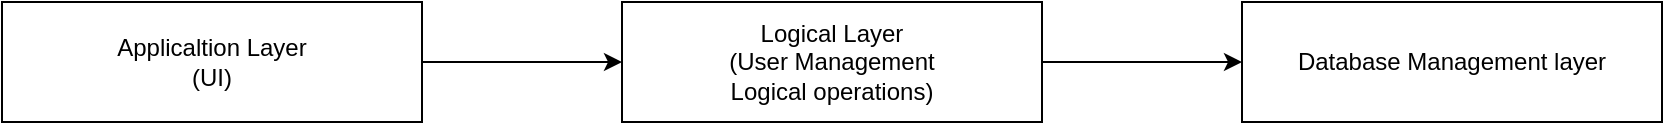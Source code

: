<mxfile version="24.2.8" type="github">
  <diagram name="Page-1" id="-F1Xs_UJ8bAgcjwsxZP3">
    <mxGraphModel dx="954" dy="522" grid="1" gridSize="10" guides="1" tooltips="1" connect="1" arrows="1" fold="1" page="1" pageScale="1" pageWidth="850" pageHeight="1100" math="0" shadow="0">
      <root>
        <mxCell id="0" />
        <mxCell id="1" parent="0" />
        <mxCell id="xSqg1Ht3LKf7HFO2Izfh-3" value="" style="edgeStyle=orthogonalEdgeStyle;rounded=0;orthogonalLoop=1;jettySize=auto;html=1;" edge="1" parent="1" source="xSqg1Ht3LKf7HFO2Izfh-1" target="xSqg1Ht3LKf7HFO2Izfh-2">
          <mxGeometry relative="1" as="geometry" />
        </mxCell>
        <mxCell id="xSqg1Ht3LKf7HFO2Izfh-1" value="Applicaltion Layer&lt;div&gt;(UI)&lt;/div&gt;" style="rounded=0;whiteSpace=wrap;html=1;" vertex="1" parent="1">
          <mxGeometry x="60" y="180" width="210" height="60" as="geometry" />
        </mxCell>
        <mxCell id="xSqg1Ht3LKf7HFO2Izfh-5" style="edgeStyle=orthogonalEdgeStyle;rounded=0;orthogonalLoop=1;jettySize=auto;html=1;" edge="1" parent="1" source="xSqg1Ht3LKf7HFO2Izfh-2" target="xSqg1Ht3LKf7HFO2Izfh-4">
          <mxGeometry relative="1" as="geometry" />
        </mxCell>
        <mxCell id="xSqg1Ht3LKf7HFO2Izfh-2" value="Logical Layer&lt;br&gt;(User Management&lt;br&gt;Logical operations)" style="rounded=0;whiteSpace=wrap;html=1;" vertex="1" parent="1">
          <mxGeometry x="370" y="180" width="210" height="60" as="geometry" />
        </mxCell>
        <mxCell id="xSqg1Ht3LKf7HFO2Izfh-4" value="Database Management layer" style="rounded=0;whiteSpace=wrap;html=1;" vertex="1" parent="1">
          <mxGeometry x="680" y="180" width="210" height="60" as="geometry" />
        </mxCell>
      </root>
    </mxGraphModel>
  </diagram>
</mxfile>
